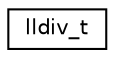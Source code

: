 digraph "Graphical Class Hierarchy"
{
  edge [fontname="Helvetica",fontsize="10",labelfontname="Helvetica",labelfontsize="10"];
  node [fontname="Helvetica",fontsize="10",shape=record];
  rankdir="LR";
  Node0 [label="lldiv_t",height=0.2,width=0.4,color="black", fillcolor="white", style="filled",URL="$structlldiv__t.html"];
}
